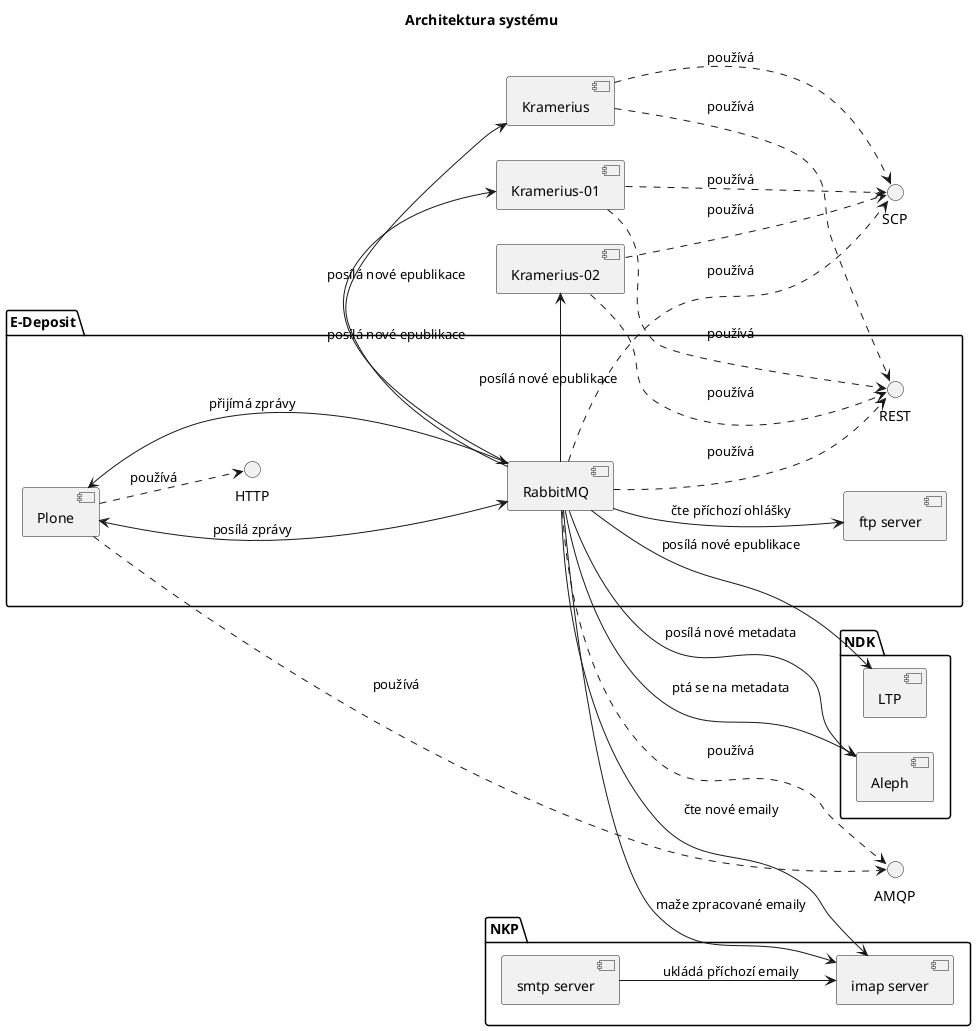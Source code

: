 @startuml
left to right direction
skinparam componentStyle uml2
title Architektura systému
() "SCP" as SCP
() "AMQP" as AMQP

package "E-Deposit" {
() "HTTP" as HTTP

[RabbitMQ] ..> AMQP : používá
[RabbitMQ] ..> SCP : používá
[RabbitMQ] ..> REST : používá
[Plone] ..> AMQP : používá
[Plone] <---> [RabbitMQ] : posílá zprávy
[Plone] <---> [RabbitMQ] : přijímá zprávy
[Plone] ..> HTTP : používá
[ftp server]
[RabbitMQ] --> [ftp server] : čte příchozí ohlášky
}

package "NKP" {
[smtp server]
[smtp server] --> [imap server] : ukládá příchozí emaily

[imap server]
[RabbitMQ] --> [imap server] : čte nové emaily
[RabbitMQ] --> [imap server] : maže zpracované emaily
}

package "NDK" {
[RabbitMQ] --> [Aleph] : ptá se na metadata
[RabbitMQ] --> [Aleph] : posílá nové metadata
[RabbitMQ] --> [LTP] : posílá nové epublikace
[Aleph]
[LTP]
}

[RabbitMQ] --> [Kramerius] : posílá nové epublikace
[Kramerius] ..> REST : používá
[Kramerius] ..> SCP : používá

[RabbitMQ] --> [Kramerius-01] : posílá nové epublikace
[Kramerius-01] ..> REST : používá
[Kramerius-01] ..> SCP : používá

[RabbitMQ] --> [Kramerius-02] : posílá nové epublikace
[Kramerius-02] ..> REST : používá
[Kramerius-02] ..> SCP : používá

@enduml